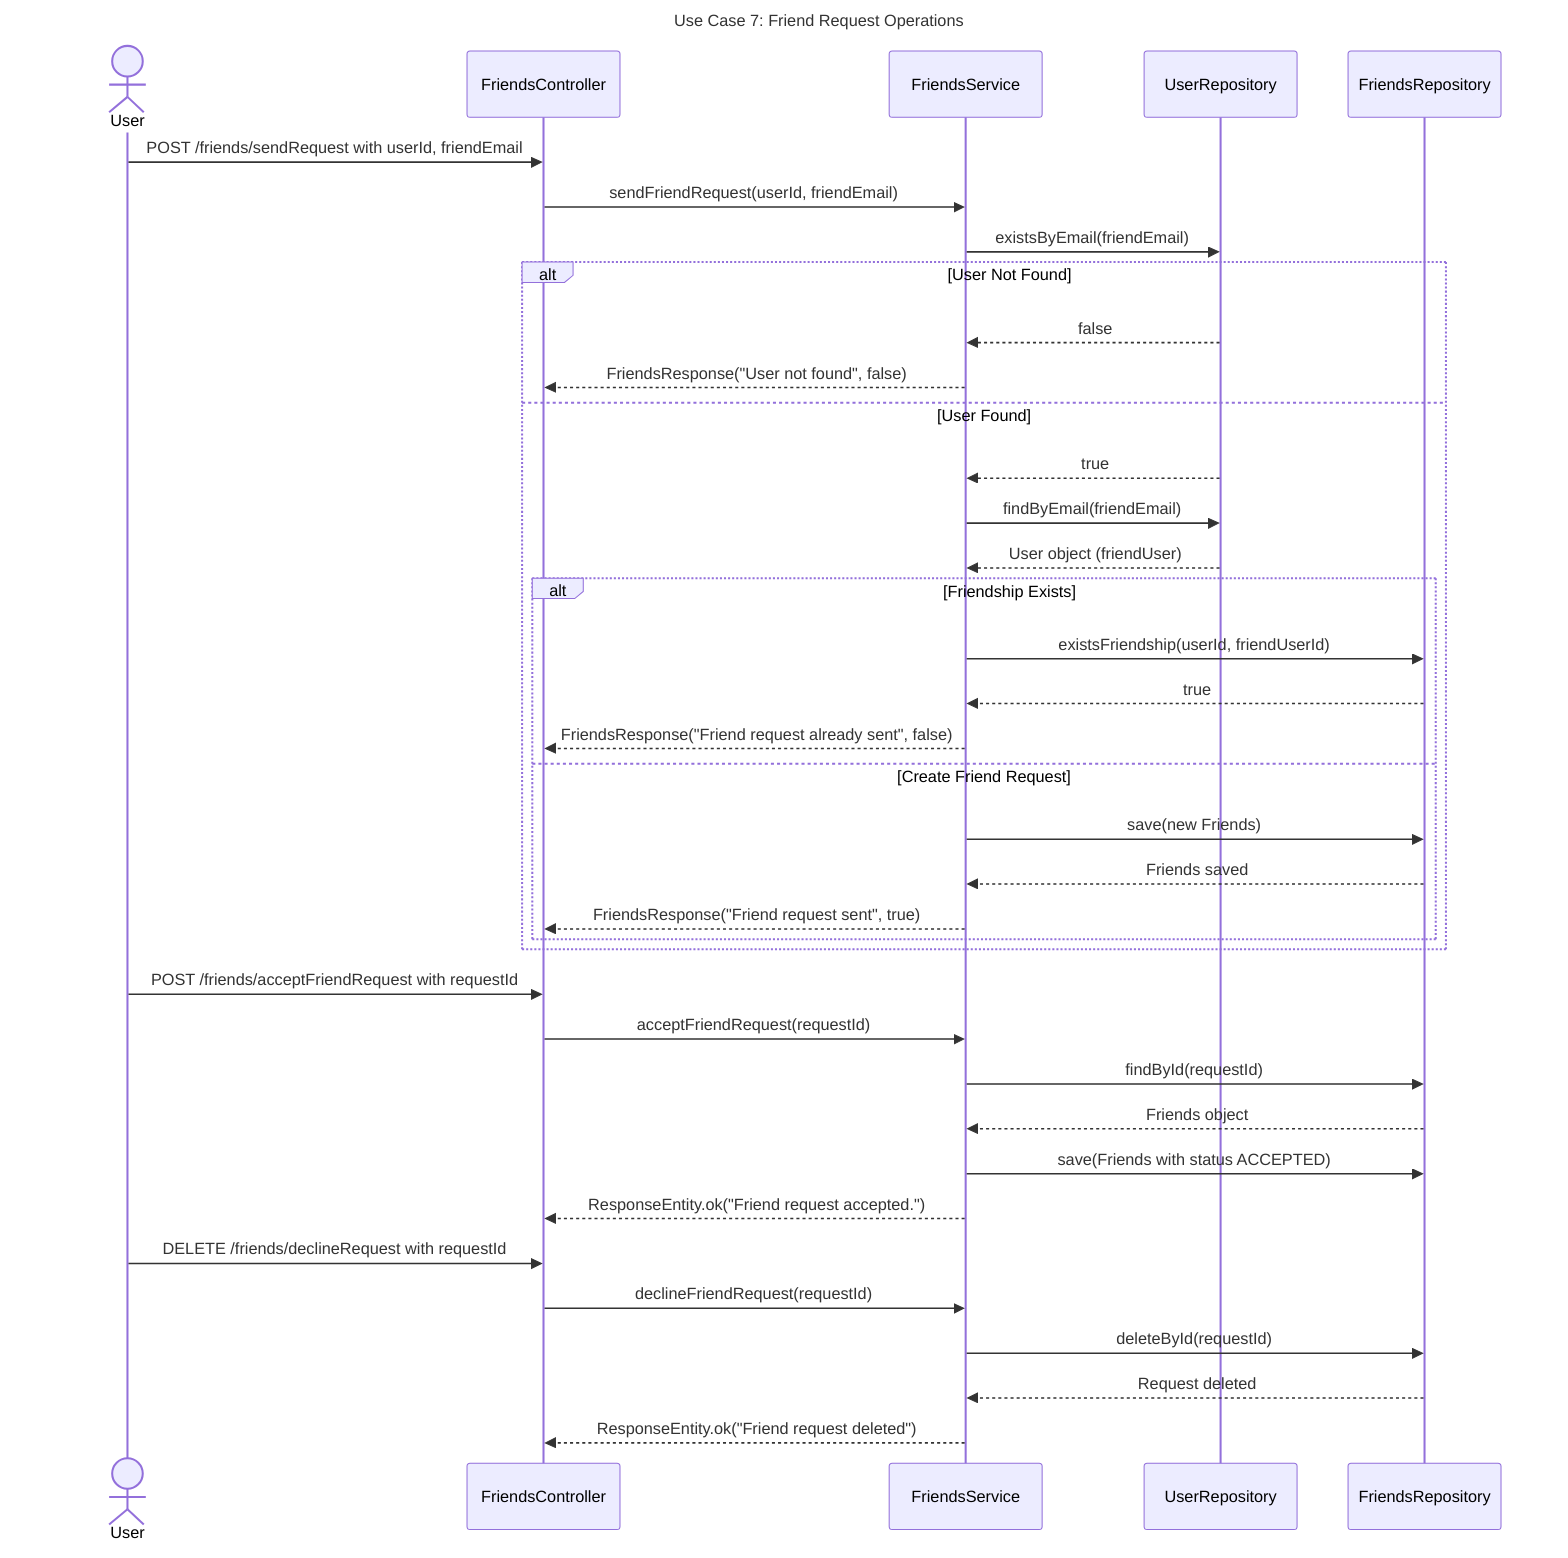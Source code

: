 ---
## Sequence Diagram for user case 7
---
sequenceDiagram
    title Use Case 7: Friend Request Operations
    actor User
    participant FriendsController
    participant FriendsService
    participant UserRepository
    participant FriendsRepository

    User->>FriendsController: POST /friends/sendRequest with userId, friendEmail
    FriendsController->>FriendsService: sendFriendRequest(userId, friendEmail)
    FriendsService->>UserRepository: existsByEmail(friendEmail)
    alt User Not Found
        UserRepository-->>FriendsService: false
        FriendsService-->>FriendsController: FriendsResponse("User not found", false)
    else User Found
        UserRepository-->>FriendsService: true
        FriendsService->>UserRepository: findByEmail(friendEmail)
        UserRepository-->>FriendsService: User object (friendUser)
        alt Friendship Exists
            FriendsService->>FriendsRepository: existsFriendship(userId, friendUserId)
            FriendsRepository-->>FriendsService: true
            FriendsService-->>FriendsController: FriendsResponse("Friend request already sent", false)
        else Create Friend Request
            FriendsService->>FriendsRepository: save(new Friends)
            FriendsRepository-->>FriendsService: Friends saved
            FriendsService-->>FriendsController: FriendsResponse("Friend request sent", true)
        end
    end

    User->>FriendsController: POST /friends/acceptFriendRequest with requestId
    FriendsController->>FriendsService: acceptFriendRequest(requestId)
    FriendsService->>FriendsRepository: findById(requestId)
    FriendsRepository-->>FriendsService: Friends object
    FriendsService->>FriendsRepository: save(Friends with status ACCEPTED)
    FriendsService-->>FriendsController: ResponseEntity.ok("Friend request accepted.")

    User->>FriendsController: DELETE /friends/declineRequest with requestId
    FriendsController->>FriendsService: declineFriendRequest(requestId)
    FriendsService->>FriendsRepository: deleteById(requestId)
    FriendsRepository-->>FriendsService: Request deleted
    FriendsService-->>FriendsController: ResponseEntity.ok("Friend request deleted")
